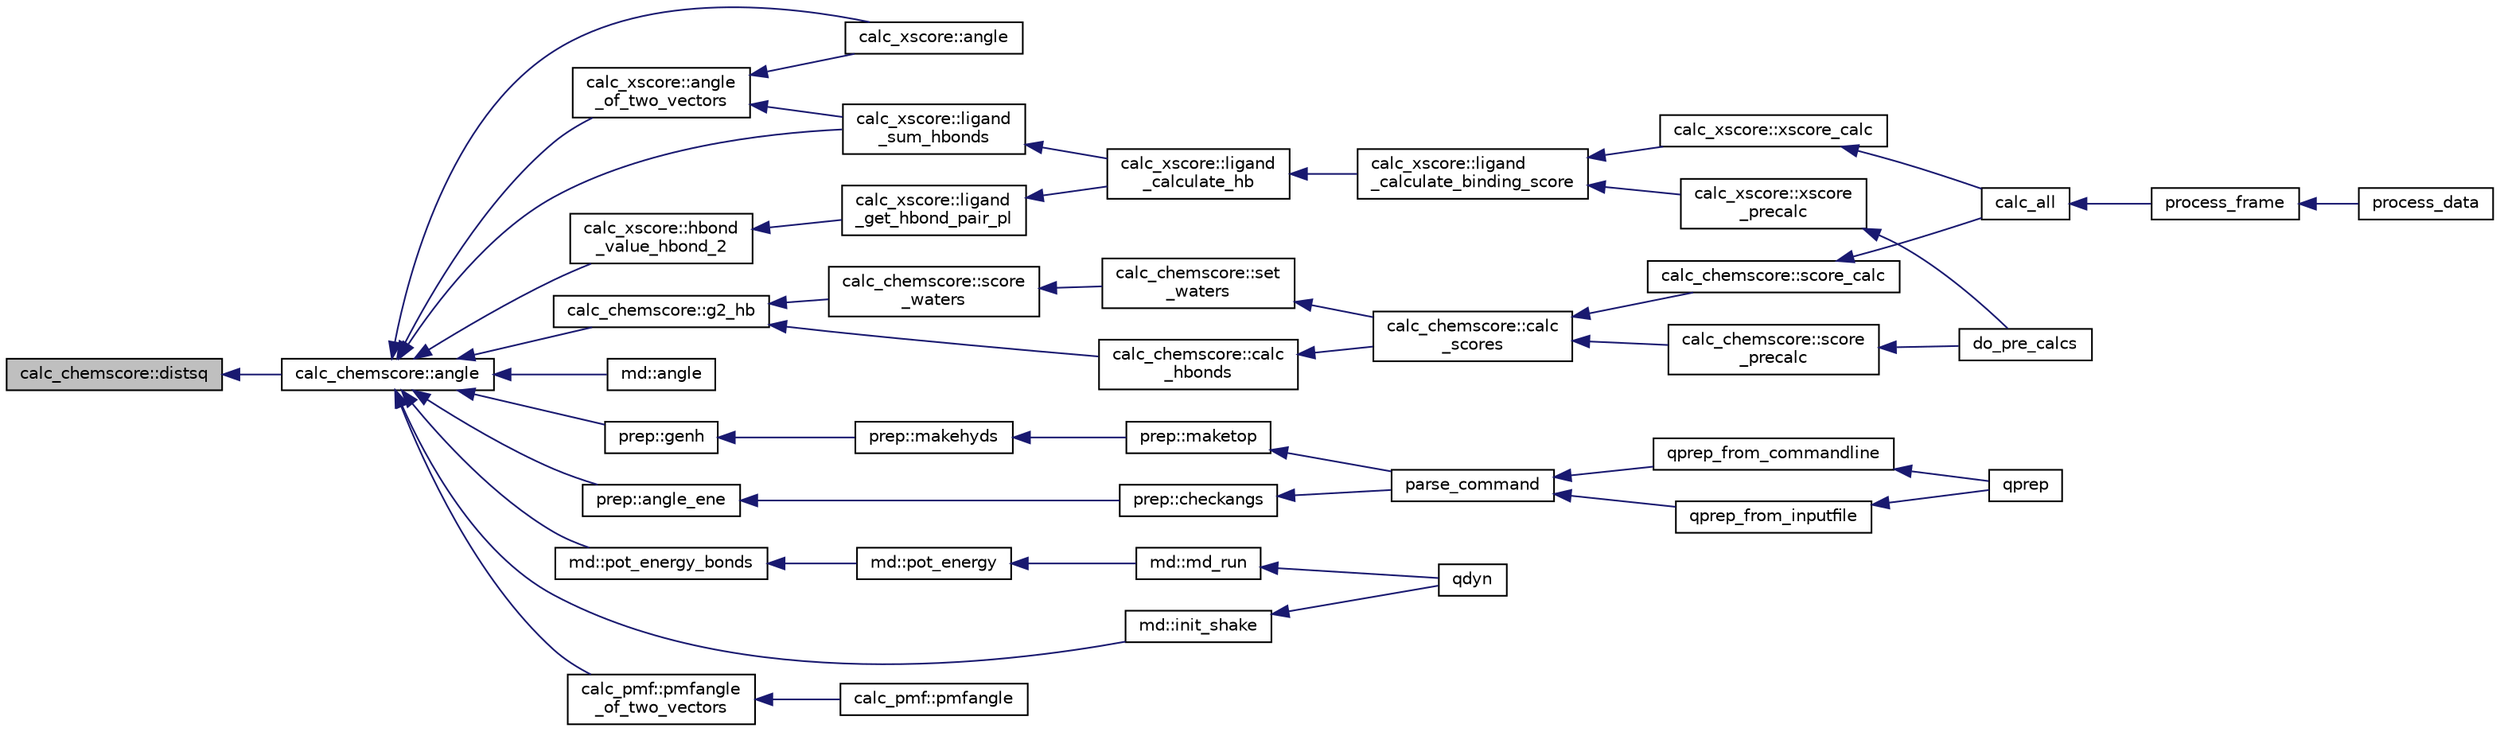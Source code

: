 digraph "calc_chemscore::distsq"
{
  edge [fontname="Helvetica",fontsize="10",labelfontname="Helvetica",labelfontsize="10"];
  node [fontname="Helvetica",fontsize="10",shape=record];
  rankdir="LR";
  Node1 [label="calc_chemscore::distsq",height=0.2,width=0.4,color="black", fillcolor="grey75", style="filled" fontcolor="black"];
  Node1 -> Node2 [dir="back",color="midnightblue",fontsize="10",style="solid",fontname="Helvetica"];
  Node2 [label="calc_chemscore::angle",height=0.2,width=0.4,color="black", fillcolor="white", style="filled",URL="$classcalc__chemscore.html#a8af51a917f080c281be0bce50c1e6d76"];
  Node2 -> Node3 [dir="back",color="midnightblue",fontsize="10",style="solid",fontname="Helvetica"];
  Node3 [label="calc_xscore::angle",height=0.2,width=0.4,color="black", fillcolor="white", style="filled",URL="$classcalc__xscore.html#ac26058be10982e727ea00760cf875b1a"];
  Node2 -> Node4 [dir="back",color="midnightblue",fontsize="10",style="solid",fontname="Helvetica"];
  Node4 [label="md::angle",height=0.2,width=0.4,color="black", fillcolor="white", style="filled",URL="$classmd.html#a0733a4f55d8b37d4791c0effcfbea36c"];
  Node2 -> Node5 [dir="back",color="midnightblue",fontsize="10",style="solid",fontname="Helvetica"];
  Node5 [label="prep::angle_ene",height=0.2,width=0.4,color="black", fillcolor="white", style="filled",URL="$classprep.html#a5b47d59f9e81a2b2ef38e462a396bb5e"];
  Node5 -> Node6 [dir="back",color="midnightblue",fontsize="10",style="solid",fontname="Helvetica"];
  Node6 [label="prep::checkangs",height=0.2,width=0.4,color="black", fillcolor="white", style="filled",URL="$classprep.html#a7ac174f5565d619eba52fbd3857ecc09"];
  Node6 -> Node7 [dir="back",color="midnightblue",fontsize="10",style="solid",fontname="Helvetica"];
  Node7 [label="parse_command",height=0.2,width=0.4,color="black", fillcolor="white", style="filled",URL="$qprep_8f90.html#add7d58759b8d0826b87051647135e024"];
  Node7 -> Node8 [dir="back",color="midnightblue",fontsize="10",style="solid",fontname="Helvetica"];
  Node8 [label="qprep_from_commandline",height=0.2,width=0.4,color="black", fillcolor="white", style="filled",URL="$qprep_8f90.html#a509741b66578d6d76b269d0f98128910"];
  Node8 -> Node9 [dir="back",color="midnightblue",fontsize="10",style="solid",fontname="Helvetica"];
  Node9 [label="qprep",height=0.2,width=0.4,color="black", fillcolor="white", style="filled",URL="$qprep_8f90.html#a252292cf2c64796a48ab29aae4920d15"];
  Node7 -> Node10 [dir="back",color="midnightblue",fontsize="10",style="solid",fontname="Helvetica"];
  Node10 [label="qprep_from_inputfile",height=0.2,width=0.4,color="black", fillcolor="white", style="filled",URL="$qprep_8f90.html#aae7f6285ebd5705125725dcda622efd5"];
  Node10 -> Node9 [dir="back",color="midnightblue",fontsize="10",style="solid",fontname="Helvetica"];
  Node2 -> Node11 [dir="back",color="midnightblue",fontsize="10",style="solid",fontname="Helvetica"];
  Node11 [label="calc_xscore::angle\l_of_two_vectors",height=0.2,width=0.4,color="black", fillcolor="white", style="filled",URL="$classcalc__xscore.html#a6387f872b04fb852070672f3ed284fd1"];
  Node11 -> Node12 [dir="back",color="midnightblue",fontsize="10",style="solid",fontname="Helvetica"];
  Node12 [label="calc_xscore::ligand\l_sum_hbonds",height=0.2,width=0.4,color="black", fillcolor="white", style="filled",URL="$classcalc__xscore.html#aea7c036990db363fca0024d160a853bd"];
  Node12 -> Node13 [dir="back",color="midnightblue",fontsize="10",style="solid",fontname="Helvetica"];
  Node13 [label="calc_xscore::ligand\l_calculate_hb",height=0.2,width=0.4,color="black", fillcolor="white", style="filled",URL="$classcalc__xscore.html#aec79b7e53911e002ecaae12b252c93e0"];
  Node13 -> Node14 [dir="back",color="midnightblue",fontsize="10",style="solid",fontname="Helvetica"];
  Node14 [label="calc_xscore::ligand\l_calculate_binding_score",height=0.2,width=0.4,color="black", fillcolor="white", style="filled",URL="$classcalc__xscore.html#aa21b212c6de7c3b229d8d91ee336630a"];
  Node14 -> Node15 [dir="back",color="midnightblue",fontsize="10",style="solid",fontname="Helvetica"];
  Node15 [label="calc_xscore::xscore\l_precalc",height=0.2,width=0.4,color="black", fillcolor="white", style="filled",URL="$classcalc__xscore.html#a1dd20b02356cb3c99283799d1030d1ba"];
  Node15 -> Node16 [dir="back",color="midnightblue",fontsize="10",style="solid",fontname="Helvetica"];
  Node16 [label="do_pre_calcs",height=0.2,width=0.4,color="black", fillcolor="white", style="filled",URL="$qcalc_8f90.html#a6de35d783d8e2c1ffead6a9dbf61ebb6"];
  Node14 -> Node17 [dir="back",color="midnightblue",fontsize="10",style="solid",fontname="Helvetica"];
  Node17 [label="calc_xscore::xscore_calc",height=0.2,width=0.4,color="black", fillcolor="white", style="filled",URL="$classcalc__xscore.html#a1f2c852d7a1ed801d7b14ce6205a384e"];
  Node17 -> Node18 [dir="back",color="midnightblue",fontsize="10",style="solid",fontname="Helvetica"];
  Node18 [label="calc_all",height=0.2,width=0.4,color="black", fillcolor="white", style="filled",URL="$qcalc_8f90.html#a5befd1d444d41d7d1e4bf8b297c17ee2"];
  Node18 -> Node19 [dir="back",color="midnightblue",fontsize="10",style="solid",fontname="Helvetica"];
  Node19 [label="process_frame",height=0.2,width=0.4,color="black", fillcolor="white", style="filled",URL="$qcalc_8f90.html#a93dcacb957411ed0d0471fe8a31c60d6"];
  Node19 -> Node20 [dir="back",color="midnightblue",fontsize="10",style="solid",fontname="Helvetica"];
  Node20 [label="process_data",height=0.2,width=0.4,color="black", fillcolor="white", style="filled",URL="$qcalc_8f90.html#a7d2d447954fb385bdca4f228de92b1eb"];
  Node11 -> Node3 [dir="back",color="midnightblue",fontsize="10",style="solid",fontname="Helvetica"];
  Node2 -> Node21 [dir="back",color="midnightblue",fontsize="10",style="solid",fontname="Helvetica"];
  Node21 [label="calc_chemscore::g2_hb",height=0.2,width=0.4,color="black", fillcolor="white", style="filled",URL="$classcalc__chemscore.html#ad76a52480cfdcf6a556fd98bab1a3f5a"];
  Node21 -> Node22 [dir="back",color="midnightblue",fontsize="10",style="solid",fontname="Helvetica"];
  Node22 [label="calc_chemscore::calc\l_hbonds",height=0.2,width=0.4,color="black", fillcolor="white", style="filled",URL="$classcalc__chemscore.html#ac93b5a3a788abe9cc8dc2e98dc9c50bc"];
  Node22 -> Node23 [dir="back",color="midnightblue",fontsize="10",style="solid",fontname="Helvetica"];
  Node23 [label="calc_chemscore::calc\l_scores",height=0.2,width=0.4,color="black", fillcolor="white", style="filled",URL="$classcalc__chemscore.html#ac685deaa80ea9769e36c6b9ac8c8462d"];
  Node23 -> Node24 [dir="back",color="midnightblue",fontsize="10",style="solid",fontname="Helvetica"];
  Node24 [label="calc_chemscore::score_calc",height=0.2,width=0.4,color="black", fillcolor="white", style="filled",URL="$classcalc__chemscore.html#a678c1ccc18920a66c00a8fe528997561"];
  Node24 -> Node18 [dir="back",color="midnightblue",fontsize="10",style="solid",fontname="Helvetica"];
  Node23 -> Node25 [dir="back",color="midnightblue",fontsize="10",style="solid",fontname="Helvetica"];
  Node25 [label="calc_chemscore::score\l_precalc",height=0.2,width=0.4,color="black", fillcolor="white", style="filled",URL="$classcalc__chemscore.html#a1dbdeb7c4eb3b9068a041f3b08224417"];
  Node25 -> Node16 [dir="back",color="midnightblue",fontsize="10",style="solid",fontname="Helvetica"];
  Node21 -> Node26 [dir="back",color="midnightblue",fontsize="10",style="solid",fontname="Helvetica"];
  Node26 [label="calc_chemscore::score\l_waters",height=0.2,width=0.4,color="black", fillcolor="white", style="filled",URL="$classcalc__chemscore.html#acdc0c2f07cc5b0046e6fa9acf7cbfa20"];
  Node26 -> Node27 [dir="back",color="midnightblue",fontsize="10",style="solid",fontname="Helvetica"];
  Node27 [label="calc_chemscore::set\l_waters",height=0.2,width=0.4,color="black", fillcolor="white", style="filled",URL="$classcalc__chemscore.html#a81ef9a983f650189ae781ea35f2d2699"];
  Node27 -> Node23 [dir="back",color="midnightblue",fontsize="10",style="solid",fontname="Helvetica"];
  Node2 -> Node28 [dir="back",color="midnightblue",fontsize="10",style="solid",fontname="Helvetica"];
  Node28 [label="prep::genh",height=0.2,width=0.4,color="black", fillcolor="white", style="filled",URL="$classprep.html#afb869c9c110e8701cde8761ae8856405"];
  Node28 -> Node29 [dir="back",color="midnightblue",fontsize="10",style="solid",fontname="Helvetica"];
  Node29 [label="prep::makehyds",height=0.2,width=0.4,color="black", fillcolor="white", style="filled",URL="$classprep.html#ab3a376766b645bd5b93ac77220735ee5"];
  Node29 -> Node30 [dir="back",color="midnightblue",fontsize="10",style="solid",fontname="Helvetica"];
  Node30 [label="prep::maketop",height=0.2,width=0.4,color="black", fillcolor="white", style="filled",URL="$classprep.html#ac1b20bb4677de808773357bae4f5b4a5"];
  Node30 -> Node7 [dir="back",color="midnightblue",fontsize="10",style="solid",fontname="Helvetica"];
  Node2 -> Node31 [dir="back",color="midnightblue",fontsize="10",style="solid",fontname="Helvetica"];
  Node31 [label="calc_xscore::hbond\l_value_hbond_2",height=0.2,width=0.4,color="black", fillcolor="white", style="filled",URL="$classcalc__xscore.html#a0aa62d861bc4489fd6081e0680c156bb"];
  Node31 -> Node32 [dir="back",color="midnightblue",fontsize="10",style="solid",fontname="Helvetica"];
  Node32 [label="calc_xscore::ligand\l_get_hbond_pair_pl",height=0.2,width=0.4,color="black", fillcolor="white", style="filled",URL="$classcalc__xscore.html#ae97596aac5895fa621029e53165c933a"];
  Node32 -> Node13 [dir="back",color="midnightblue",fontsize="10",style="solid",fontname="Helvetica"];
  Node2 -> Node33 [dir="back",color="midnightblue",fontsize="10",style="solid",fontname="Helvetica"];
  Node33 [label="md::init_shake",height=0.2,width=0.4,color="black", fillcolor="white", style="filled",URL="$classmd.html#af498e436cb9b94fa685a4aecfbadc3e1"];
  Node33 -> Node34 [dir="back",color="midnightblue",fontsize="10",style="solid",fontname="Helvetica"];
  Node34 [label="qdyn",height=0.2,width=0.4,color="black", fillcolor="white", style="filled",URL="$qdyn_8f90.html#a93aa3f5a63d37164f411c008fce7e62c"];
  Node2 -> Node12 [dir="back",color="midnightblue",fontsize="10",style="solid",fontname="Helvetica"];
  Node2 -> Node35 [dir="back",color="midnightblue",fontsize="10",style="solid",fontname="Helvetica"];
  Node35 [label="calc_pmf::pmfangle\l_of_two_vectors",height=0.2,width=0.4,color="black", fillcolor="white", style="filled",URL="$classcalc__pmf.html#a3941dce9024f8f1c6b329d9fe5e821f5"];
  Node35 -> Node36 [dir="back",color="midnightblue",fontsize="10",style="solid",fontname="Helvetica"];
  Node36 [label="calc_pmf::pmfangle",height=0.2,width=0.4,color="black", fillcolor="white", style="filled",URL="$classcalc__pmf.html#a752e9d34a54d97679d8cb67ff3f2a91a"];
  Node2 -> Node37 [dir="back",color="midnightblue",fontsize="10",style="solid",fontname="Helvetica"];
  Node37 [label="md::pot_energy_bonds",height=0.2,width=0.4,color="black", fillcolor="white", style="filled",URL="$classmd.html#a562a2ee1724ec384edbd711aa9ef9c4a"];
  Node37 -> Node38 [dir="back",color="midnightblue",fontsize="10",style="solid",fontname="Helvetica"];
  Node38 [label="md::pot_energy",height=0.2,width=0.4,color="black", fillcolor="white", style="filled",URL="$classmd.html#a1d2fcb4bf9fce9c03ef3cc9584c719b2"];
  Node38 -> Node39 [dir="back",color="midnightblue",fontsize="10",style="solid",fontname="Helvetica"];
  Node39 [label="md::md_run",height=0.2,width=0.4,color="black", fillcolor="white", style="filled",URL="$classmd.html#a171682c3783373090d6525d6b435211e"];
  Node39 -> Node34 [dir="back",color="midnightblue",fontsize="10",style="solid",fontname="Helvetica"];
}
